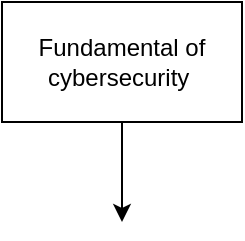 <mxfile version="24.6.3" type="github">
  <diagram name="Page-1" id="UMfAkbX5SdZGAti0Vuvp">
    <mxGraphModel dx="794" dy="402" grid="1" gridSize="10" guides="1" tooltips="1" connect="1" arrows="1" fold="1" page="1" pageScale="1" pageWidth="850" pageHeight="1100" math="0" shadow="0">
      <root>
        <mxCell id="0" />
        <mxCell id="1" parent="0" />
        <mxCell id="eAUJZkp_jFWBEXmC3bDs-2" style="edgeStyle=none;rounded=0;orthogonalLoop=1;jettySize=auto;html=1;exitX=0.5;exitY=1;exitDx=0;exitDy=0;" edge="1" parent="1" source="eAUJZkp_jFWBEXmC3bDs-1">
          <mxGeometry relative="1" as="geometry">
            <mxPoint x="400" y="150" as="targetPoint" />
          </mxGeometry>
        </mxCell>
        <mxCell id="eAUJZkp_jFWBEXmC3bDs-1" value="Fundamental of cybersecurity&amp;nbsp;" style="whiteSpace=wrap;html=1;" vertex="1" parent="1">
          <mxGeometry x="340" y="40" width="120" height="60" as="geometry" />
        </mxCell>
      </root>
    </mxGraphModel>
  </diagram>
</mxfile>
